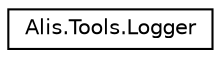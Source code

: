 digraph "Graphical Class Hierarchy"
{
 // LATEX_PDF_SIZE
  edge [fontname="Helvetica",fontsize="10",labelfontname="Helvetica",labelfontsize="10"];
  node [fontname="Helvetica",fontsize="10",shape=record];
  rankdir="LR";
  Node0 [label="Alis.Tools.Logger",height=0.2,width=0.4,color="black", fillcolor="white", style="filled",URL="$class_alis_1_1_tools_1_1_logger.html",tooltip="The logger class"];
}
